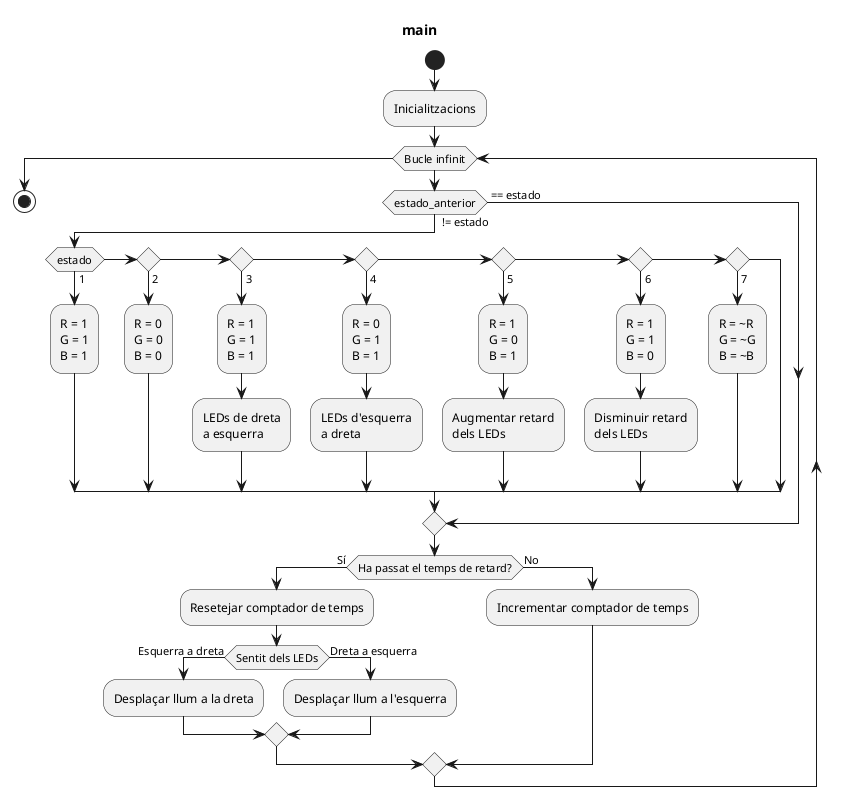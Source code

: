 @startuml

title main


start

:Inicialitzacions;

while (Bucle infinit)

if (estado_anterior) then ( != estado)
  if (estado) then (1)
    :R = 1
    G = 1
    B = 1;
  else if () then (2)
    :R = 0
    G = 0
    B = 0;
  else if () then (3)
    :R = 1
    G = 1
    B = 1;
    :LEDs de dreta
    a esquerra;
  else if () then (4)
    :R = 0
    G = 1
    B = 1;
    :LEDs d'esquerra
    a dreta;
  else if () then (5)
    :R = 1
    G = 0
    B = 1;
    :Augmentar retard
    dels LEDs;
  else if () then (6)
    :R = 1
    G = 1
    B = 0;
    :Disminuir retard
    dels LEDs;
  else if () then (7)
    :R = ~R
    G = ~G
    B = ~B;
  endif
else ( == estado)
endif

if (Ha passat el temps de retard?) then (Sí)
  :Resetejar comptador de temps;
  if (Sentit dels LEDs) then (Esquerra a dreta)
    :Desplaçar llum a la dreta;
  else (Dreta a esquerra)
    :Desplaçar llum a l'esquerra;
  endif
else (No)
  :Incrementar comptador de temps;
endif

endwhile

stop

@enduml
